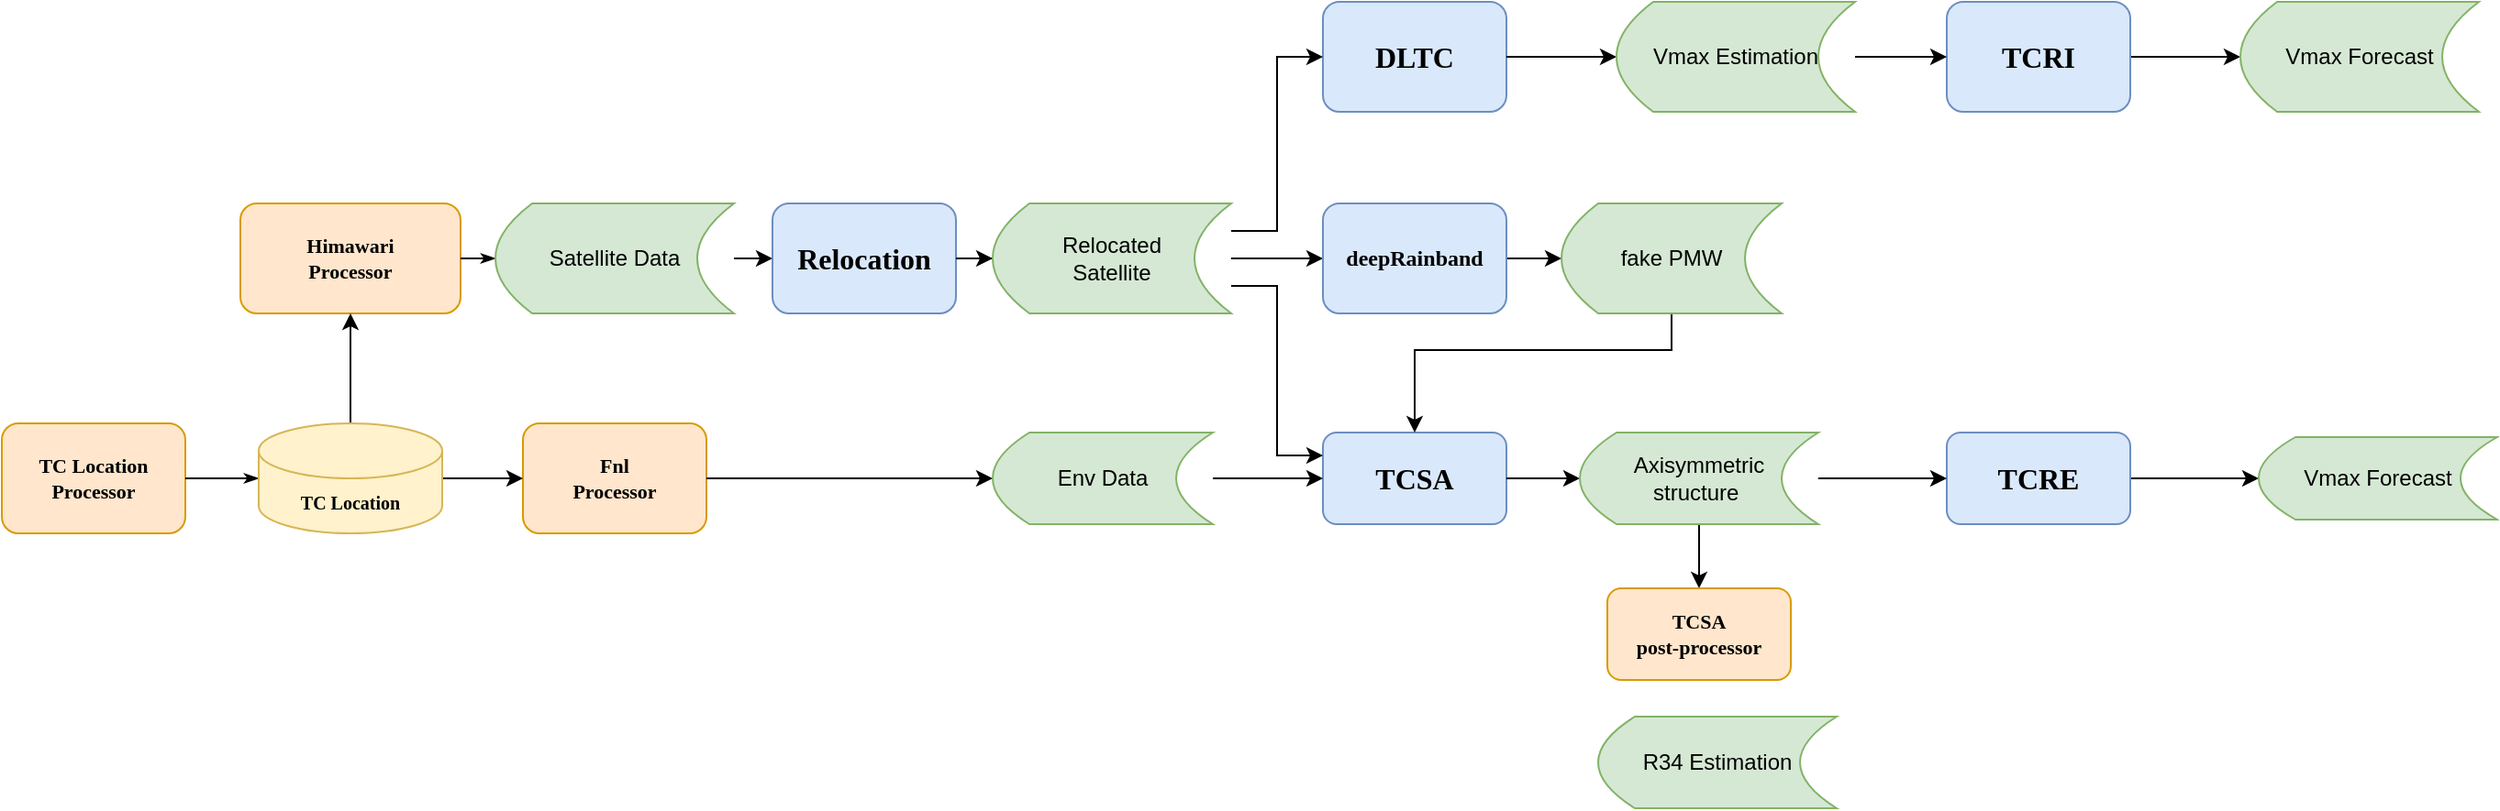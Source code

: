 <mxfile version="22.1.21" type="github">
  <diagram name="Page-1" id="74e2e168-ea6b-b213-b513-2b3c1d86103e">
    <mxGraphModel dx="2655" dy="906" grid="1" gridSize="10" guides="1" tooltips="1" connect="1" arrows="1" fold="1" page="1" pageScale="1" pageWidth="1100" pageHeight="850" background="none" math="0" shadow="0">
      <root>
        <mxCell id="0" />
        <mxCell id="1" parent="0" />
        <mxCell id="xviSgolfPBOpMJryr8qm-25" value="TC Location &lt;br style=&quot;font-size: 11px;&quot;&gt;Processor" style="rounded=1;whiteSpace=wrap;html=1;shadow=0;labelBackgroundColor=none;strokeWidth=1;fontFamily=Verdana;fontSize=11;align=center;strokeColor=#d79b00;fillColor=#ffe6cc;fontStyle=1" parent="1" vertex="1">
          <mxGeometry x="-90" y="610" width="100" height="60" as="geometry" />
        </mxCell>
        <mxCell id="xviSgolfPBOpMJryr8qm-26" value="Himawari &lt;br style=&quot;font-size: 11px;&quot;&gt;Processor" style="rounded=1;whiteSpace=wrap;html=1;shadow=0;labelBackgroundColor=none;strokeWidth=1;fontFamily=Verdana;fontSize=11;align=center;strokeColor=#d79b00;fillColor=#ffe6cc;fontStyle=1" parent="1" vertex="1">
          <mxGeometry x="40" y="490" width="120" height="60" as="geometry" />
        </mxCell>
        <mxCell id="xviSgolfPBOpMJryr8qm-27" value="Fnl &lt;br style=&quot;font-size: 11px;&quot;&gt;Processor" style="rounded=1;whiteSpace=wrap;html=1;shadow=0;labelBackgroundColor=none;strokeWidth=1;fontFamily=Verdana;fontSize=11;align=center;strokeColor=#d79b00;fillColor=#ffe6cc;fontStyle=1" parent="1" vertex="1">
          <mxGeometry x="194" y="610" width="100" height="60" as="geometry" />
        </mxCell>
        <mxCell id="xviSgolfPBOpMJryr8qm-28" style="edgeStyle=orthogonalEdgeStyle;rounded=1;html=1;labelBackgroundColor=none;startArrow=none;startFill=0;startSize=5;endArrow=classicThin;endFill=1;endSize=5;jettySize=auto;orthogonalLoop=1;strokeWidth=1;fontFamily=Verdana;fontSize=8;entryX=0;entryY=0.5;entryDx=0;entryDy=0;entryPerimeter=0;strokeColor=default;" parent="1" source="xviSgolfPBOpMJryr8qm-25" target="xviSgolfPBOpMJryr8qm-30" edge="1">
          <mxGeometry relative="1" as="geometry">
            <mxPoint x="194" y="525" as="targetPoint" />
          </mxGeometry>
        </mxCell>
        <mxCell id="xviSgolfPBOpMJryr8qm-29" style="edgeStyle=orthogonalEdgeStyle;rounded=1;html=1;labelBackgroundColor=none;startArrow=none;startFill=0;startSize=5;endArrow=classicThin;endFill=1;endSize=5;jettySize=auto;orthogonalLoop=1;strokeWidth=1;fontFamily=Verdana;fontSize=8;strokeColor=default;entryX=0;entryY=0.5;entryDx=0;entryDy=0;" parent="1" source="xviSgolfPBOpMJryr8qm-26" edge="1" target="iOC6fSmJqCydzc7WDYuV-5">
          <mxGeometry relative="1" as="geometry">
            <mxPoint x="180" y="540" as="targetPoint" />
          </mxGeometry>
        </mxCell>
        <mxCell id="iOC6fSmJqCydzc7WDYuV-8" style="edgeStyle=orthogonalEdgeStyle;rounded=0;orthogonalLoop=1;jettySize=auto;html=1;entryX=0.5;entryY=1;entryDx=0;entryDy=0;" edge="1" parent="1" source="xviSgolfPBOpMJryr8qm-30" target="xviSgolfPBOpMJryr8qm-26">
          <mxGeometry relative="1" as="geometry" />
        </mxCell>
        <mxCell id="iOC6fSmJqCydzc7WDYuV-9" style="edgeStyle=orthogonalEdgeStyle;rounded=0;orthogonalLoop=1;jettySize=auto;html=1;entryX=0;entryY=0.5;entryDx=0;entryDy=0;" edge="1" parent="1" source="xviSgolfPBOpMJryr8qm-30" target="xviSgolfPBOpMJryr8qm-27">
          <mxGeometry relative="1" as="geometry" />
        </mxCell>
        <mxCell id="xviSgolfPBOpMJryr8qm-30" value="&lt;font style=&quot;font-size: 10px;&quot; face=&quot;Verdana&quot;&gt;TC Location&lt;/font&gt;" style="shape=cylinder3;whiteSpace=wrap;html=1;boundedLbl=1;backgroundOutline=1;size=15;strokeColor=#d6b656;fillColor=#fff2cc;fontStyle=1" parent="1" vertex="1">
          <mxGeometry x="50" y="610" width="100" height="60" as="geometry" />
        </mxCell>
        <mxCell id="xviSgolfPBOpMJryr8qm-36" value="DLTC" style="rounded=1;whiteSpace=wrap;html=1;shadow=0;labelBackgroundColor=none;strokeWidth=1;fontFamily=Verdana;fontSize=16;align=center;strokeColor=#6c8ebf;fillColor=#dae8fc;fontStyle=1" parent="1" vertex="1">
          <mxGeometry x="630" y="380" width="100" height="60" as="geometry" />
        </mxCell>
        <mxCell id="iOC6fSmJqCydzc7WDYuV-25" style="edgeStyle=orthogonalEdgeStyle;rounded=0;orthogonalLoop=1;jettySize=auto;html=1;exitX=0.5;exitY=1;exitDx=0;exitDy=0;entryX=0.5;entryY=0;entryDx=0;entryDy=0;" edge="1" parent="1" source="iOC6fSmJqCydzc7WDYuV-16" target="iOC6fSmJqCydzc7WDYuV-24">
          <mxGeometry relative="1" as="geometry" />
        </mxCell>
        <mxCell id="xviSgolfPBOpMJryr8qm-37" value="TCSA" style="rounded=1;whiteSpace=wrap;html=1;shadow=0;labelBackgroundColor=none;strokeWidth=1;fontFamily=Verdana;fontSize=16;align=center;strokeColor=#6c8ebf;fillColor=#dae8fc;fontStyle=1" parent="1" vertex="1">
          <mxGeometry x="630" y="615" width="100" height="50" as="geometry" />
        </mxCell>
        <mxCell id="iOC6fSmJqCydzc7WDYuV-23" style="edgeStyle=orthogonalEdgeStyle;rounded=0;orthogonalLoop=1;jettySize=auto;html=1;entryX=0;entryY=0.5;entryDx=0;entryDy=0;" edge="1" parent="1" source="xviSgolfPBOpMJryr8qm-40" target="iOC6fSmJqCydzc7WDYuV-22">
          <mxGeometry relative="1" as="geometry" />
        </mxCell>
        <mxCell id="xviSgolfPBOpMJryr8qm-40" value="TCRE" style="rounded=1;whiteSpace=wrap;html=1;shadow=0;labelBackgroundColor=none;strokeWidth=1;fontFamily=Verdana;fontSize=16;align=center;strokeColor=#6c8ebf;fillColor=#dae8fc;fontStyle=1" parent="1" vertex="1">
          <mxGeometry x="970" y="615" width="100" height="50" as="geometry" />
        </mxCell>
        <mxCell id="iOC6fSmJqCydzc7WDYuV-21" style="edgeStyle=orthogonalEdgeStyle;rounded=0;orthogonalLoop=1;jettySize=auto;html=1;entryX=0;entryY=0.5;entryDx=0;entryDy=0;" edge="1" parent="1" source="xviSgolfPBOpMJryr8qm-41" target="iOC6fSmJqCydzc7WDYuV-19">
          <mxGeometry relative="1" as="geometry" />
        </mxCell>
        <mxCell id="xviSgolfPBOpMJryr8qm-41" value="TCRI" style="rounded=1;whiteSpace=wrap;html=1;shadow=0;labelBackgroundColor=none;strokeWidth=1;fontFamily=Verdana;fontSize=16;align=center;strokeColor=#6c8ebf;fillColor=#dae8fc;fontStyle=1" parent="1" vertex="1">
          <mxGeometry x="970" y="380" width="100" height="60" as="geometry" />
        </mxCell>
        <mxCell id="xviSgolfPBOpMJryr8qm-44" style="edgeStyle=orthogonalEdgeStyle;rounded=0;orthogonalLoop=1;jettySize=auto;html=1;entryX=0;entryY=0.5;entryDx=0;entryDy=0;strokeColor=default;" parent="1" source="xviSgolfPBOpMJryr8qm-27" target="iOC6fSmJqCydzc7WDYuV-7" edge="1">
          <mxGeometry relative="1" as="geometry">
            <mxPoint x="465" y="620" as="targetPoint" />
          </mxGeometry>
        </mxCell>
        <mxCell id="xviSgolfPBOpMJryr8qm-47" style="edgeStyle=orthogonalEdgeStyle;rounded=0;orthogonalLoop=1;jettySize=auto;html=1;entryX=0;entryY=0.5;entryDx=0;entryDy=0;strokeColor=default;" parent="1" source="xviSgolfPBOpMJryr8qm-36" target="iOC6fSmJqCydzc7WDYuV-18" edge="1">
          <mxGeometry relative="1" as="geometry">
            <mxPoint x="760" y="455" as="targetPoint" />
          </mxGeometry>
        </mxCell>
        <mxCell id="xviSgolfPBOpMJryr8qm-48" value="" style="edgeStyle=orthogonalEdgeStyle;rounded=0;orthogonalLoop=1;jettySize=auto;html=1;strokeColor=default;entryX=0;entryY=0.5;entryDx=0;entryDy=0;" parent="1" source="xviSgolfPBOpMJryr8qm-37" target="iOC6fSmJqCydzc7WDYuV-16" edge="1">
          <mxGeometry relative="1" as="geometry">
            <mxPoint x="770" y="640" as="targetPoint" />
          </mxGeometry>
        </mxCell>
        <mxCell id="xviSgolfPBOpMJryr8qm-56" style="edgeStyle=orthogonalEdgeStyle;rounded=0;orthogonalLoop=1;jettySize=auto;html=1;entryX=0;entryY=0.5;entryDx=0;entryDy=0;exitX=1;exitY=0.5;exitDx=0;exitDy=0;" parent="1" target="xviSgolfPBOpMJryr8qm-60" edge="1" source="iOC6fSmJqCydzc7WDYuV-5">
          <mxGeometry relative="1" as="geometry">
            <mxPoint x="330" y="520" as="sourcePoint" />
          </mxGeometry>
        </mxCell>
        <mxCell id="xviSgolfPBOpMJryr8qm-60" value="Relocation" style="rounded=1;whiteSpace=wrap;html=1;shadow=0;labelBackgroundColor=none;strokeWidth=1;fontFamily=Verdana;fontSize=16;align=center;strokeColor=#6c8ebf;fillColor=#dae8fc;fontStyle=1" parent="1" vertex="1">
          <mxGeometry x="330" y="490" width="100" height="60" as="geometry" />
        </mxCell>
        <mxCell id="xviSgolfPBOpMJryr8qm-62" style="edgeStyle=orthogonalEdgeStyle;rounded=0;orthogonalLoop=1;jettySize=auto;html=1;entryX=0;entryY=0.5;entryDx=0;entryDy=0;" parent="1" source="xviSgolfPBOpMJryr8qm-60" target="iOC6fSmJqCydzc7WDYuV-2" edge="1">
          <mxGeometry relative="1" as="geometry">
            <mxPoint x="510" y="480" as="targetPoint" />
          </mxGeometry>
        </mxCell>
        <mxCell id="iOC6fSmJqCydzc7WDYuV-6" style="edgeStyle=orthogonalEdgeStyle;rounded=0;orthogonalLoop=1;jettySize=auto;html=1;exitX=1;exitY=0.25;exitDx=0;exitDy=0;entryX=0;entryY=0.5;entryDx=0;entryDy=0;" edge="1" parent="1" source="iOC6fSmJqCydzc7WDYuV-2" target="xviSgolfPBOpMJryr8qm-36">
          <mxGeometry relative="1" as="geometry" />
        </mxCell>
        <mxCell id="iOC6fSmJqCydzc7WDYuV-12" style="edgeStyle=orthogonalEdgeStyle;rounded=0;orthogonalLoop=1;jettySize=auto;html=1;exitX=1;exitY=0.5;exitDx=0;exitDy=0;entryX=0;entryY=0.5;entryDx=0;entryDy=0;" edge="1" parent="1" source="iOC6fSmJqCydzc7WDYuV-2" target="iOC6fSmJqCydzc7WDYuV-10">
          <mxGeometry relative="1" as="geometry" />
        </mxCell>
        <mxCell id="iOC6fSmJqCydzc7WDYuV-27" style="edgeStyle=orthogonalEdgeStyle;rounded=0;orthogonalLoop=1;jettySize=auto;html=1;entryX=0;entryY=0.25;entryDx=0;entryDy=0;exitX=1;exitY=0.75;exitDx=0;exitDy=0;" edge="1" parent="1" source="iOC6fSmJqCydzc7WDYuV-2" target="xviSgolfPBOpMJryr8qm-37">
          <mxGeometry relative="1" as="geometry">
            <Array as="points">
              <mxPoint x="605" y="535" />
              <mxPoint x="605" y="628" />
            </Array>
          </mxGeometry>
        </mxCell>
        <mxCell id="iOC6fSmJqCydzc7WDYuV-2" value="Relocated &lt;br&gt;Satellite" style="shape=dataStorage;whiteSpace=wrap;html=1;fixedSize=1;fillColor=#d5e8d4;strokeColor=#82b366;" vertex="1" parent="1">
          <mxGeometry x="450" y="490" width="130" height="60" as="geometry" />
        </mxCell>
        <mxCell id="iOC6fSmJqCydzc7WDYuV-5" value="Satellite Data" style="shape=dataStorage;whiteSpace=wrap;html=1;fixedSize=1;fillColor=#d5e8d4;strokeColor=#82b366;" vertex="1" parent="1">
          <mxGeometry x="179" y="490" width="130" height="60" as="geometry" />
        </mxCell>
        <mxCell id="iOC6fSmJqCydzc7WDYuV-13" style="edgeStyle=orthogonalEdgeStyle;rounded=0;orthogonalLoop=1;jettySize=auto;html=1;entryX=0;entryY=0.5;entryDx=0;entryDy=0;" edge="1" parent="1" source="iOC6fSmJqCydzc7WDYuV-7" target="xviSgolfPBOpMJryr8qm-37">
          <mxGeometry relative="1" as="geometry" />
        </mxCell>
        <mxCell id="iOC6fSmJqCydzc7WDYuV-7" value="Env Data" style="shape=dataStorage;whiteSpace=wrap;html=1;fixedSize=1;fillColor=#d5e8d4;strokeColor=#82b366;" vertex="1" parent="1">
          <mxGeometry x="450" y="615" width="120" height="50" as="geometry" />
        </mxCell>
        <mxCell id="iOC6fSmJqCydzc7WDYuV-14" style="edgeStyle=orthogonalEdgeStyle;rounded=0;orthogonalLoop=1;jettySize=auto;html=1;entryX=0;entryY=0.5;entryDx=0;entryDy=0;" edge="1" parent="1" source="iOC6fSmJqCydzc7WDYuV-10" target="iOC6fSmJqCydzc7WDYuV-15">
          <mxGeometry relative="1" as="geometry">
            <mxPoint x="780" y="535" as="targetPoint" />
          </mxGeometry>
        </mxCell>
        <mxCell id="iOC6fSmJqCydzc7WDYuV-10" value="deepRainband" style="rounded=1;whiteSpace=wrap;html=1;shadow=0;labelBackgroundColor=none;strokeWidth=1;fontFamily=Verdana;fontSize=12;align=center;strokeColor=#6c8ebf;fillColor=#dae8fc;fontStyle=1" vertex="1" parent="1">
          <mxGeometry x="630" y="490" width="100" height="60" as="geometry" />
        </mxCell>
        <mxCell id="iOC6fSmJqCydzc7WDYuV-28" style="edgeStyle=orthogonalEdgeStyle;rounded=0;orthogonalLoop=1;jettySize=auto;html=1;entryX=0.5;entryY=0;entryDx=0;entryDy=0;" edge="1" parent="1" source="iOC6fSmJqCydzc7WDYuV-15" target="xviSgolfPBOpMJryr8qm-37">
          <mxGeometry relative="1" as="geometry">
            <Array as="points">
              <mxPoint x="820" y="570" />
              <mxPoint x="680" y="570" />
            </Array>
          </mxGeometry>
        </mxCell>
        <mxCell id="iOC6fSmJqCydzc7WDYuV-15" value="fake PMW" style="shape=dataStorage;whiteSpace=wrap;html=1;fixedSize=1;fillColor=#d5e8d4;strokeColor=#82b366;" vertex="1" parent="1">
          <mxGeometry x="760" y="490" width="120" height="60" as="geometry" />
        </mxCell>
        <mxCell id="iOC6fSmJqCydzc7WDYuV-17" style="edgeStyle=orthogonalEdgeStyle;rounded=0;orthogonalLoop=1;jettySize=auto;html=1;entryX=0;entryY=0.5;entryDx=0;entryDy=0;" edge="1" parent="1" source="iOC6fSmJqCydzc7WDYuV-16" target="xviSgolfPBOpMJryr8qm-40">
          <mxGeometry relative="1" as="geometry" />
        </mxCell>
        <mxCell id="iOC6fSmJqCydzc7WDYuV-16" value="Axisymmetric &lt;br&gt;structure&amp;nbsp;" style="shape=dataStorage;whiteSpace=wrap;html=1;fixedSize=1;fillColor=#d5e8d4;strokeColor=#82b366;" vertex="1" parent="1">
          <mxGeometry x="770" y="615" width="130" height="50" as="geometry" />
        </mxCell>
        <mxCell id="iOC6fSmJqCydzc7WDYuV-26" style="edgeStyle=orthogonalEdgeStyle;rounded=0;orthogonalLoop=1;jettySize=auto;html=1;entryX=0;entryY=0.5;entryDx=0;entryDy=0;" edge="1" parent="1" source="iOC6fSmJqCydzc7WDYuV-18" target="xviSgolfPBOpMJryr8qm-41">
          <mxGeometry relative="1" as="geometry" />
        </mxCell>
        <mxCell id="iOC6fSmJqCydzc7WDYuV-18" value="Vmax Estimation" style="shape=dataStorage;whiteSpace=wrap;html=1;fixedSize=1;fillColor=#d5e8d4;strokeColor=#82b366;" vertex="1" parent="1">
          <mxGeometry x="790" y="380" width="130" height="60" as="geometry" />
        </mxCell>
        <mxCell id="iOC6fSmJqCydzc7WDYuV-19" value="Vmax Forecast" style="shape=dataStorage;whiteSpace=wrap;html=1;fixedSize=1;fillColor=#d5e8d4;strokeColor=#82b366;" vertex="1" parent="1">
          <mxGeometry x="1130" y="380" width="130" height="60" as="geometry" />
        </mxCell>
        <mxCell id="iOC6fSmJqCydzc7WDYuV-22" value="Vmax Forecast" style="shape=dataStorage;whiteSpace=wrap;html=1;fixedSize=1;fillColor=#d5e8d4;strokeColor=#82b366;" vertex="1" parent="1">
          <mxGeometry x="1140" y="617.5" width="130" height="45" as="geometry" />
        </mxCell>
        <mxCell id="iOC6fSmJqCydzc7WDYuV-24" value="TCSA &lt;br&gt;post-processor" style="rounded=1;whiteSpace=wrap;html=1;shadow=0;labelBackgroundColor=none;strokeWidth=1;fontFamily=Verdana;fontSize=11;align=center;strokeColor=#d79b00;fillColor=#ffe6cc;fontStyle=1" vertex="1" parent="1">
          <mxGeometry x="785" y="700" width="100" height="50" as="geometry" />
        </mxCell>
        <mxCell id="iOC6fSmJqCydzc7WDYuV-29" value="R34 Estimation" style="shape=dataStorage;whiteSpace=wrap;html=1;fixedSize=1;fillColor=#d5e8d4;strokeColor=#82b366;" vertex="1" parent="1">
          <mxGeometry x="780" y="770" width="130" height="50" as="geometry" />
        </mxCell>
      </root>
    </mxGraphModel>
  </diagram>
</mxfile>
